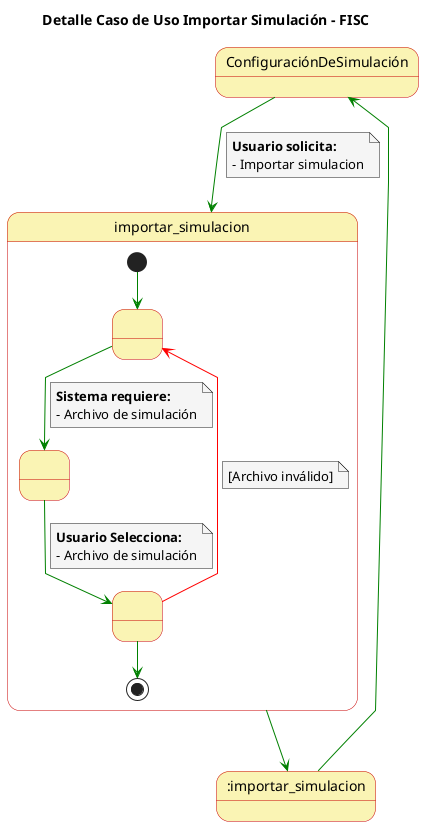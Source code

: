 @startuml

skinparam state {
  BackgroundColor #faf4b4
  BorderColor #c90000
}

skinparam note {
  BackgroundColor #f5f5f5
}

skinparam linetype polyline

title Detalle Caso de Uso Importar Simulación - FISC


ConfiguraciónDeSimulación -[#green]-> importar_simulacion 
note on link
  **Usuario solicita:**
  - Importar simulacion
end note

state importar_simulacion {
  state 1 as " "
  state 2 as " "
  state 3 as " "
  
  [*] -[#green]-> 1
  1 -[#green]-> 2
  note on link
      **Sistema requiere:**
      - Archivo de simulación
  end note
  2 -[#green]-> 3
  note on link
    **Usuario Selecciona:**
    - Archivo de simulación
  end note
  3 -[#red]-> 1
  note on link
    [Archivo inválido]
  end note
  3 -[#green]-> [*]
}

importar_simulacion -[#green]-> :importar_simulacion

:importar_simulacion -[#green]-> ConfiguraciónDeSimulación

@enduml